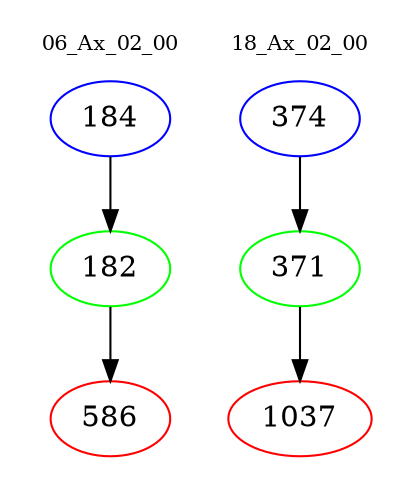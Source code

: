 digraph{
subgraph cluster_0 {
color = white
label = "06_Ax_02_00";
fontsize=10;
T0_184 [label="184", color="blue"]
T0_184 -> T0_182 [color="black"]
T0_182 [label="182", color="green"]
T0_182 -> T0_586 [color="black"]
T0_586 [label="586", color="red"]
}
subgraph cluster_1 {
color = white
label = "18_Ax_02_00";
fontsize=10;
T1_374 [label="374", color="blue"]
T1_374 -> T1_371 [color="black"]
T1_371 [label="371", color="green"]
T1_371 -> T1_1037 [color="black"]
T1_1037 [label="1037", color="red"]
}
}
